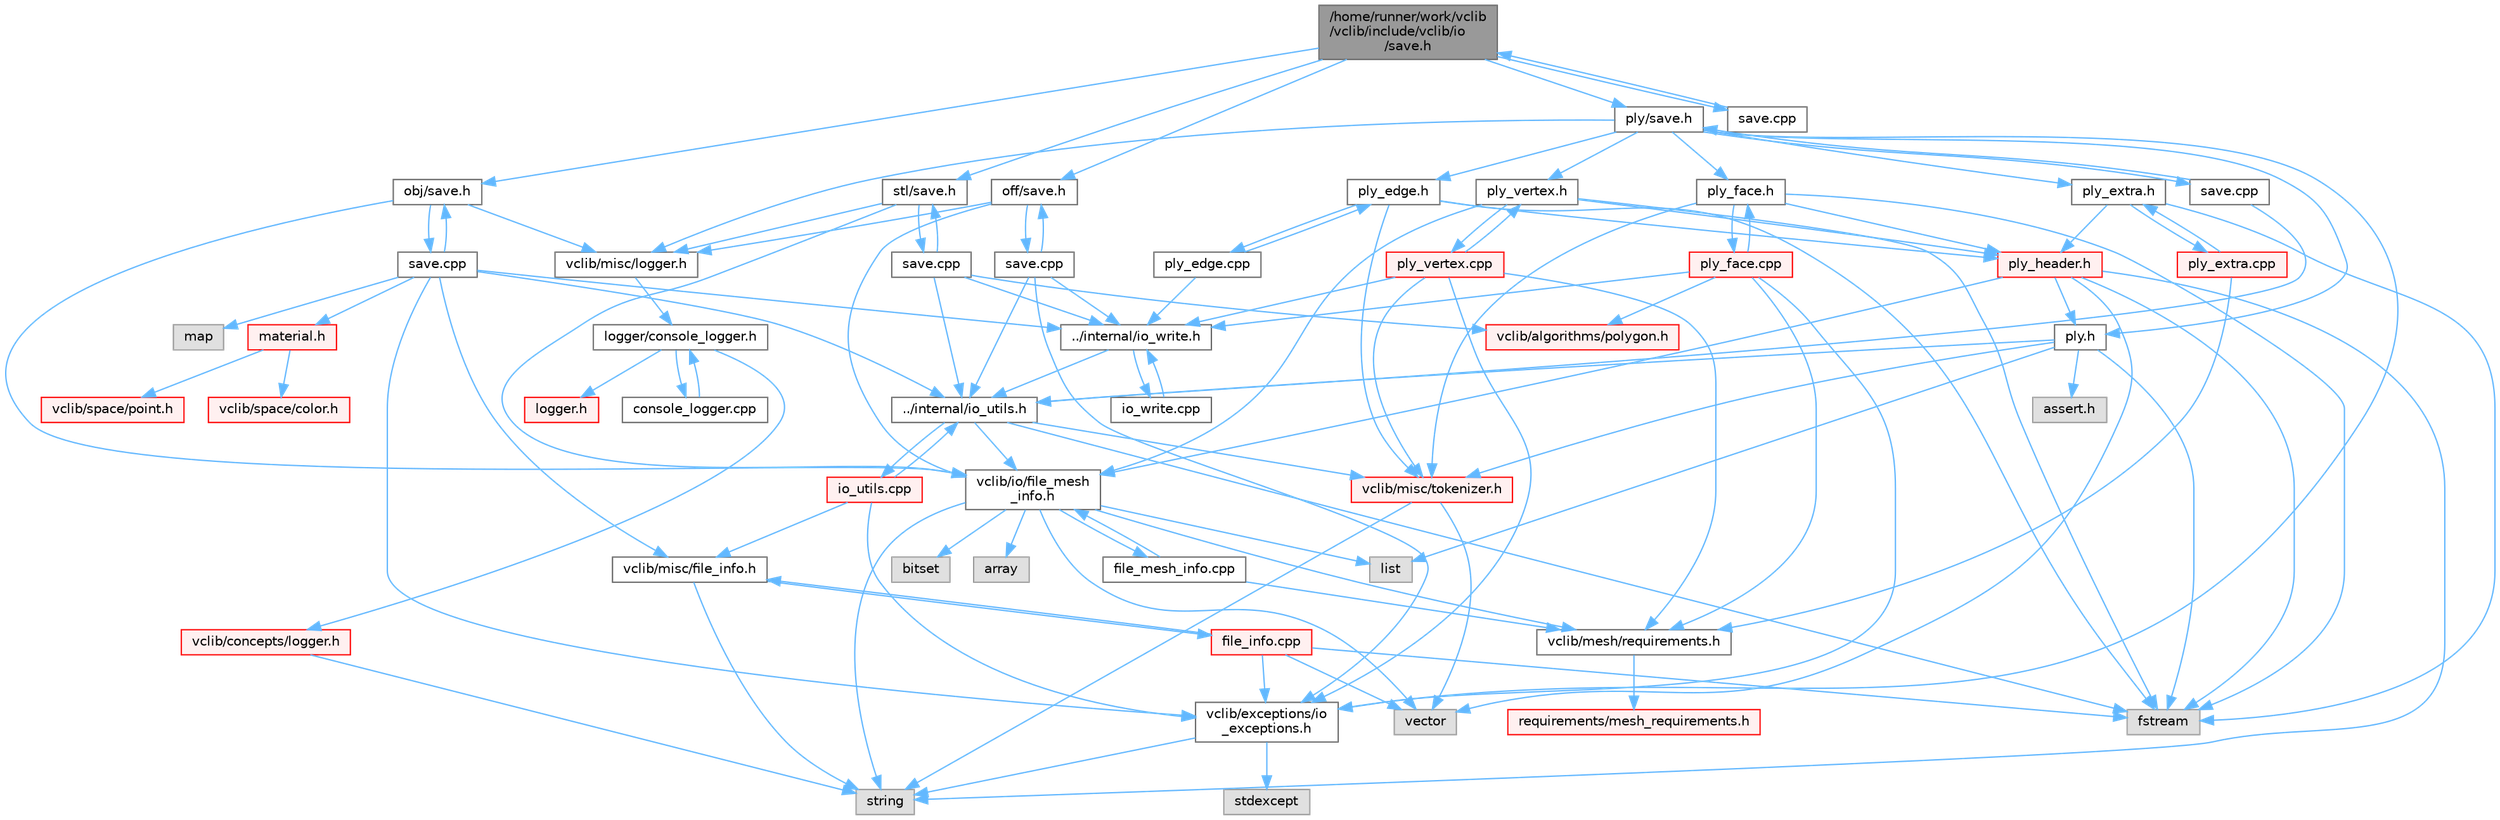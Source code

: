 digraph "/home/runner/work/vclib/vclib/include/vclib/io/save.h"
{
 // LATEX_PDF_SIZE
  bgcolor="transparent";
  edge [fontname=Helvetica,fontsize=10,labelfontname=Helvetica,labelfontsize=10];
  node [fontname=Helvetica,fontsize=10,shape=box,height=0.2,width=0.4];
  Node1 [label="/home/runner/work/vclib\l/vclib/include/vclib/io\l/save.h",height=0.2,width=0.4,color="gray40", fillcolor="grey60", style="filled", fontcolor="black",tooltip=" "];
  Node1 -> Node2 [color="steelblue1",style="solid"];
  Node2 [label="obj/save.h",height=0.2,width=0.4,color="grey40", fillcolor="white", style="filled",URL="$obj_2save_8h.html",tooltip=" "];
  Node2 -> Node3 [color="steelblue1",style="solid"];
  Node3 [label="vclib/io/file_mesh\l_info.h",height=0.2,width=0.4,color="grey40", fillcolor="white", style="filled",URL="$file__mesh__info_8h.html",tooltip=" "];
  Node3 -> Node4 [color="steelblue1",style="solid"];
  Node4 [label="array",height=0.2,width=0.4,color="grey60", fillcolor="#E0E0E0", style="filled",tooltip=" "];
  Node3 -> Node5 [color="steelblue1",style="solid"];
  Node5 [label="list",height=0.2,width=0.4,color="grey60", fillcolor="#E0E0E0", style="filled",tooltip=" "];
  Node3 -> Node6 [color="steelblue1",style="solid"];
  Node6 [label="string",height=0.2,width=0.4,color="grey60", fillcolor="#E0E0E0", style="filled",tooltip=" "];
  Node3 -> Node7 [color="steelblue1",style="solid"];
  Node7 [label="vector",height=0.2,width=0.4,color="grey60", fillcolor="#E0E0E0", style="filled",tooltip=" "];
  Node3 -> Node8 [color="steelblue1",style="solid"];
  Node8 [label="bitset",height=0.2,width=0.4,color="grey60", fillcolor="#E0E0E0", style="filled",tooltip=" "];
  Node3 -> Node9 [color="steelblue1",style="solid"];
  Node9 [label="vclib/mesh/requirements.h",height=0.2,width=0.4,color="grey40", fillcolor="white", style="filled",URL="$requirements_8h.html",tooltip=" "];
  Node9 -> Node10 [color="steelblue1",style="solid"];
  Node10 [label="requirements/mesh_requirements.h",height=0.2,width=0.4,color="red", fillcolor="#FFF0F0", style="filled",URL="$mesh__requirements_8h.html",tooltip=" "];
  Node3 -> Node183 [color="steelblue1",style="solid"];
  Node183 [label="file_mesh_info.cpp",height=0.2,width=0.4,color="grey40", fillcolor="white", style="filled",URL="$file__mesh__info_8cpp.html",tooltip=" "];
  Node183 -> Node3 [color="steelblue1",style="solid"];
  Node183 -> Node9 [color="steelblue1",style="solid"];
  Node2 -> Node184 [color="steelblue1",style="solid"];
  Node184 [label="vclib/misc/logger.h",height=0.2,width=0.4,color="grey40", fillcolor="white", style="filled",URL="$misc_2logger_8h.html",tooltip=" "];
  Node184 -> Node185 [color="steelblue1",style="solid"];
  Node185 [label="logger/console_logger.h",height=0.2,width=0.4,color="grey40", fillcolor="white", style="filled",URL="$console__logger_8h.html",tooltip=" "];
  Node185 -> Node186 [color="steelblue1",style="solid"];
  Node186 [label="logger.h",height=0.2,width=0.4,color="red", fillcolor="#FFF0F0", style="filled",URL="$misc_2logger_2logger_8h.html",tooltip=" "];
  Node185 -> Node197 [color="steelblue1",style="solid"];
  Node197 [label="vclib/concepts/logger.h",height=0.2,width=0.4,color="red", fillcolor="#FFF0F0", style="filled",URL="$concepts_2logger_8h.html",tooltip=" "];
  Node197 -> Node6 [color="steelblue1",style="solid"];
  Node185 -> Node198 [color="steelblue1",style="solid"];
  Node198 [label="console_logger.cpp",height=0.2,width=0.4,color="grey40", fillcolor="white", style="filled",URL="$console__logger_8cpp.html",tooltip=" "];
  Node198 -> Node185 [color="steelblue1",style="solid"];
  Node2 -> Node199 [color="steelblue1",style="solid"];
  Node199 [label="save.cpp",height=0.2,width=0.4,color="grey40", fillcolor="white", style="filled",URL="$obj_2save_8cpp.html",tooltip=" "];
  Node199 -> Node2 [color="steelblue1",style="solid"];
  Node199 -> Node200 [color="steelblue1",style="solid"];
  Node200 [label="map",height=0.2,width=0.4,color="grey60", fillcolor="#E0E0E0", style="filled",tooltip=" "];
  Node199 -> Node201 [color="steelblue1",style="solid"];
  Node201 [label="vclib/exceptions/io\l_exceptions.h",height=0.2,width=0.4,color="grey40", fillcolor="white", style="filled",URL="$io__exceptions_8h.html",tooltip=" "];
  Node201 -> Node80 [color="steelblue1",style="solid"];
  Node80 [label="stdexcept",height=0.2,width=0.4,color="grey60", fillcolor="#E0E0E0", style="filled",tooltip=" "];
  Node201 -> Node6 [color="steelblue1",style="solid"];
  Node199 -> Node202 [color="steelblue1",style="solid"];
  Node202 [label="vclib/misc/file_info.h",height=0.2,width=0.4,color="grey40", fillcolor="white", style="filled",URL="$file__info_8h.html",tooltip=" "];
  Node202 -> Node6 [color="steelblue1",style="solid"];
  Node202 -> Node203 [color="steelblue1",style="solid"];
  Node203 [label="file_info.cpp",height=0.2,width=0.4,color="red", fillcolor="#FFF0F0", style="filled",URL="$file__info_8cpp.html",tooltip=" "];
  Node203 -> Node202 [color="steelblue1",style="solid"];
  Node203 -> Node204 [color="steelblue1",style="solid"];
  Node204 [label="fstream",height=0.2,width=0.4,color="grey60", fillcolor="#E0E0E0", style="filled",tooltip=" "];
  Node203 -> Node7 [color="steelblue1",style="solid"];
  Node203 -> Node201 [color="steelblue1",style="solid"];
  Node199 -> Node206 [color="steelblue1",style="solid"];
  Node206 [label="../internal/io_utils.h",height=0.2,width=0.4,color="grey40", fillcolor="white", style="filled",URL="$io__utils_8h.html",tooltip=" "];
  Node206 -> Node204 [color="steelblue1",style="solid"];
  Node206 -> Node3 [color="steelblue1",style="solid"];
  Node206 -> Node207 [color="steelblue1",style="solid"];
  Node207 [label="vclib/misc/tokenizer.h",height=0.2,width=0.4,color="red", fillcolor="#FFF0F0", style="filled",URL="$tokenizer_8h.html",tooltip=" "];
  Node207 -> Node6 [color="steelblue1",style="solid"];
  Node207 -> Node7 [color="steelblue1",style="solid"];
  Node206 -> Node209 [color="steelblue1",style="solid"];
  Node209 [label="io_utils.cpp",height=0.2,width=0.4,color="red", fillcolor="#FFF0F0", style="filled",URL="$io__utils_8cpp.html",tooltip=" "];
  Node209 -> Node206 [color="steelblue1",style="solid"];
  Node209 -> Node201 [color="steelblue1",style="solid"];
  Node209 -> Node202 [color="steelblue1",style="solid"];
  Node199 -> Node213 [color="steelblue1",style="solid"];
  Node213 [label="../internal/io_write.h",height=0.2,width=0.4,color="grey40", fillcolor="white", style="filled",URL="$io__write_8h.html",tooltip=" "];
  Node213 -> Node206 [color="steelblue1",style="solid"];
  Node213 -> Node214 [color="steelblue1",style="solid"];
  Node214 [label="io_write.cpp",height=0.2,width=0.4,color="grey40", fillcolor="white", style="filled",URL="$io__write_8cpp.html",tooltip=" "];
  Node214 -> Node213 [color="steelblue1",style="solid"];
  Node199 -> Node215 [color="steelblue1",style="solid"];
  Node215 [label="material.h",height=0.2,width=0.4,color="red", fillcolor="#FFF0F0", style="filled",URL="$material_8h.html",tooltip=" "];
  Node215 -> Node32 [color="steelblue1",style="solid"];
  Node32 [label="vclib/space/color.h",height=0.2,width=0.4,color="red", fillcolor="#FFF0F0", style="filled",URL="$space_2color_8h.html",tooltip=" "];
  Node215 -> Node49 [color="steelblue1",style="solid"];
  Node49 [label="vclib/space/point.h",height=0.2,width=0.4,color="red", fillcolor="#FFF0F0", style="filled",URL="$space_2point_8h.html",tooltip=" "];
  Node1 -> Node217 [color="steelblue1",style="solid"];
  Node217 [label="off/save.h",height=0.2,width=0.4,color="grey40", fillcolor="white", style="filled",URL="$off_2save_8h.html",tooltip=" "];
  Node217 -> Node3 [color="steelblue1",style="solid"];
  Node217 -> Node184 [color="steelblue1",style="solid"];
  Node217 -> Node218 [color="steelblue1",style="solid"];
  Node218 [label="save.cpp",height=0.2,width=0.4,color="grey40", fillcolor="white", style="filled",URL="$off_2save_8cpp.html",tooltip=" "];
  Node218 -> Node217 [color="steelblue1",style="solid"];
  Node218 -> Node201 [color="steelblue1",style="solid"];
  Node218 -> Node206 [color="steelblue1",style="solid"];
  Node218 -> Node213 [color="steelblue1",style="solid"];
  Node1 -> Node219 [color="steelblue1",style="solid"];
  Node219 [label="ply/save.h",height=0.2,width=0.4,color="grey40", fillcolor="white", style="filled",URL="$ply_2save_8h.html",tooltip=" "];
  Node219 -> Node201 [color="steelblue1",style="solid"];
  Node219 -> Node184 [color="steelblue1",style="solid"];
  Node219 -> Node220 [color="steelblue1",style="solid"];
  Node220 [label="ply.h",height=0.2,width=0.4,color="grey40", fillcolor="white", style="filled",URL="$ply_8h.html",tooltip=" "];
  Node220 -> Node23 [color="steelblue1",style="solid"];
  Node23 [label="assert.h",height=0.2,width=0.4,color="grey60", fillcolor="#E0E0E0", style="filled",tooltip=" "];
  Node220 -> Node204 [color="steelblue1",style="solid"];
  Node220 -> Node5 [color="steelblue1",style="solid"];
  Node220 -> Node207 [color="steelblue1",style="solid"];
  Node220 -> Node206 [color="steelblue1",style="solid"];
  Node219 -> Node221 [color="steelblue1",style="solid"];
  Node221 [label="ply_edge.h",height=0.2,width=0.4,color="grey40", fillcolor="white", style="filled",URL="$ply__edge_8h.html",tooltip=" "];
  Node221 -> Node204 [color="steelblue1",style="solid"];
  Node221 -> Node207 [color="steelblue1",style="solid"];
  Node221 -> Node222 [color="steelblue1",style="solid"];
  Node222 [label="ply_header.h",height=0.2,width=0.4,color="red", fillcolor="#FFF0F0", style="filled",URL="$ply__header_8h.html",tooltip=" "];
  Node222 -> Node7 [color="steelblue1",style="solid"];
  Node222 -> Node6 [color="steelblue1",style="solid"];
  Node222 -> Node204 [color="steelblue1",style="solid"];
  Node222 -> Node3 [color="steelblue1",style="solid"];
  Node222 -> Node220 [color="steelblue1",style="solid"];
  Node221 -> Node225 [color="steelblue1",style="solid"];
  Node225 [label="ply_edge.cpp",height=0.2,width=0.4,color="grey40", fillcolor="white", style="filled",URL="$ply__edge_8cpp.html",tooltip=" "];
  Node225 -> Node221 [color="steelblue1",style="solid"];
  Node225 -> Node213 [color="steelblue1",style="solid"];
  Node219 -> Node226 [color="steelblue1",style="solid"];
  Node226 [label="ply_extra.h",height=0.2,width=0.4,color="grey40", fillcolor="white", style="filled",URL="$ply__extra_8h.html",tooltip=" "];
  Node226 -> Node222 [color="steelblue1",style="solid"];
  Node226 -> Node204 [color="steelblue1",style="solid"];
  Node226 -> Node227 [color="steelblue1",style="solid"];
  Node227 [label="ply_extra.cpp",height=0.2,width=0.4,color="red", fillcolor="#FFF0F0", style="filled",URL="$ply__extra_8cpp.html",tooltip=" "];
  Node227 -> Node226 [color="steelblue1",style="solid"];
  Node227 -> Node9 [color="steelblue1",style="solid"];
  Node219 -> Node230 [color="steelblue1",style="solid"];
  Node230 [label="ply_face.h",height=0.2,width=0.4,color="grey40", fillcolor="white", style="filled",URL="$ply__face_8h.html",tooltip=" "];
  Node230 -> Node204 [color="steelblue1",style="solid"];
  Node230 -> Node207 [color="steelblue1",style="solid"];
  Node230 -> Node222 [color="steelblue1",style="solid"];
  Node230 -> Node231 [color="steelblue1",style="solid"];
  Node231 [label="ply_face.cpp",height=0.2,width=0.4,color="red", fillcolor="#FFF0F0", style="filled",URL="$ply__face_8cpp.html",tooltip=" "];
  Node231 -> Node230 [color="steelblue1",style="solid"];
  Node231 -> Node232 [color="steelblue1",style="solid"];
  Node232 [label="vclib/algorithms/polygon.h",height=0.2,width=0.4,color="red", fillcolor="#FFF0F0", style="filled",URL="$algorithms_2polygon_8h.html",tooltip=" "];
  Node231 -> Node201 [color="steelblue1",style="solid"];
  Node231 -> Node9 [color="steelblue1",style="solid"];
  Node231 -> Node213 [color="steelblue1",style="solid"];
  Node219 -> Node279 [color="steelblue1",style="solid"];
  Node279 [label="ply_vertex.h",height=0.2,width=0.4,color="grey40", fillcolor="white", style="filled",URL="$ply__vertex_8h.html",tooltip=" "];
  Node279 -> Node3 [color="steelblue1",style="solid"];
  Node279 -> Node222 [color="steelblue1",style="solid"];
  Node279 -> Node204 [color="steelblue1",style="solid"];
  Node279 -> Node280 [color="steelblue1",style="solid"];
  Node280 [label="ply_vertex.cpp",height=0.2,width=0.4,color="red", fillcolor="#FFF0F0", style="filled",URL="$ply__vertex_8cpp.html",tooltip=" "];
  Node280 -> Node279 [color="steelblue1",style="solid"];
  Node280 -> Node207 [color="steelblue1",style="solid"];
  Node280 -> Node9 [color="steelblue1",style="solid"];
  Node280 -> Node201 [color="steelblue1",style="solid"];
  Node280 -> Node213 [color="steelblue1",style="solid"];
  Node219 -> Node281 [color="steelblue1",style="solid"];
  Node281 [label="save.cpp",height=0.2,width=0.4,color="grey40", fillcolor="white", style="filled",URL="$ply_2save_8cpp.html",tooltip=" "];
  Node281 -> Node219 [color="steelblue1",style="solid"];
  Node281 -> Node206 [color="steelblue1",style="solid"];
  Node1 -> Node282 [color="steelblue1",style="solid"];
  Node282 [label="stl/save.h",height=0.2,width=0.4,color="grey40", fillcolor="white", style="filled",URL="$stl_2save_8h.html",tooltip=" "];
  Node282 -> Node3 [color="steelblue1",style="solid"];
  Node282 -> Node184 [color="steelblue1",style="solid"];
  Node282 -> Node283 [color="steelblue1",style="solid"];
  Node283 [label="save.cpp",height=0.2,width=0.4,color="grey40", fillcolor="white", style="filled",URL="$stl_2save_8cpp.html",tooltip=" "];
  Node283 -> Node282 [color="steelblue1",style="solid"];
  Node283 -> Node206 [color="steelblue1",style="solid"];
  Node283 -> Node213 [color="steelblue1",style="solid"];
  Node283 -> Node232 [color="steelblue1",style="solid"];
  Node1 -> Node284 [color="steelblue1",style="solid"];
  Node284 [label="save.cpp",height=0.2,width=0.4,color="grey40", fillcolor="white", style="filled",URL="$save_8cpp.html",tooltip=" "];
  Node284 -> Node1 [color="steelblue1",style="solid"];
}
